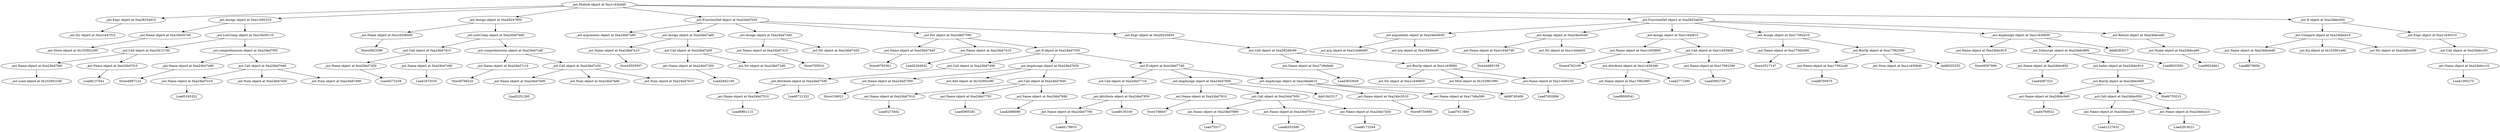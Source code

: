 strict digraph  {
<_ast.Str object at 0xa1c447f10>;
<_ast.Expr object at 0xa2825a910>;
<_ast.Store object at 0x10295c290>;
<_ast.Name object at 0xa16b567d0>;
<_ast.Load object at 0x10295c1d0>;
<_ast.Name object at 0xa24bd7fd0>;
<_ast.Name object at 0xa24bd7f10>;
Load8137041;
<_ast.Call object at 0xa1f4127d0>;
<_ast.Name object at 0xa24bd7e90>;
Store4997122;
<_ast.Name object at 0xa24bd7e10>;
Load5165352;
<_ast.Num object at 0xa24bd7e50>;
<_ast.Num object at 0xa24bd7d90>;
<_ast.Call object at 0xa24bd7ed0>;
<_ast.comprehension object at 0xa24bd7f50>;
<_ast.ListComp object at 0xa16b56110>;
<_ast.Assign object at 0xa1c582310>;
<_ast.Name object at 0xa1d3384d0>;
Store3923396;
<_ast.Name object at 0xa24bd7d50>;
Load4573258;
<_ast.Name object at 0xa24bd7c90>;
Load1873535;
<_ast.Call object at 0xa24bd7d10>;
<_ast.Name object at 0xa24bd7c10>;
Store9768232;
<_ast.Name object at 0xa24bd7b90>;
Load2251285;
<_ast.Num object at 0xa24bd7bd0>;
<_ast.Num object at 0xa24bd7b10>;
<_ast.Call object at 0xa24bd7c50>;
<_ast.comprehension object at 0xa24bd7cd0>;
<_ast.ListComp object at 0xa24bd7dd0>;
<_ast.Assign object at 0xa28247850>;
<_ast.arguments object at 0xa24bd7a90>;
<_ast.Name object at 0xa24bd7a10>;
Store5503937;
<_ast.Name object at 0xa24bd7350>;
Load2942156;
<_ast.Str object at 0xa24bd72d0>;
<_ast.Call object at 0xa24bd7a50>;
<_ast.Assign object at 0xa24bd7ad0>;
<_ast.Name object at 0xa24bd7310>;
Store705916;
<_ast.Str object at 0xa24bd7450>;
<_ast.Assign object at 0xa24bd73d0>;
<_ast.Name object at 0xa24bd74d0>;
Store9703361;
<_ast.Name object at 0xa24bd7410>;
Load2264932;
<_ast.Name object at 0xa24bd7510>;
Load6861115;
<_ast.Attribute object at 0xa24bd75d0>;
Load8721332;
<_ast.Call object at 0xa24bd7490>;
<_ast.Name object at 0xa24bd7590>;
Store156021;
<_ast.Add object at 0x10295cc90>;
<_ast.Name object at 0xa24bd7610>;
Load5273402;
<_ast.Name object at 0xa24bd7750>;
Load5905381;
<_ast.Name object at 0xa24bd7690>;
Load2688080;
<_ast.Call object at 0xa24bd76d0>;
<_ast.AugAssign object at 0xa24bd7650>;
<_ast.Name object at 0xa24bd7790>;
Load4179910;
<_ast.Attribute object at 0xa24bd7850>;
Load8130100;
<_ast.Call object at 0xa24bd7710>;
<_ast.Name object at 0xa24bd7810>;
Store746047;
<_ast.Name object at 0xa24bd7890>;
Load75517;
<_ast.Name object at 0xa24bd7910>;
Load8352590;
<_ast.Name object at 0xa24bb7450>;
Load8173244;
<_ast.Call object at 0xa24bd7950>;
<_ast.AugAssign object at 0xa24bd78d0>;
Add1843317;
<_ast.Name object at 0xa24bc3510>;
Store9734985;
<_ast.Name object at 0xa17d6a590>;
Load7011884;
<_ast.AugAssign object at 0xa24beeb10>;
Add9745409;
<_ast.If object at 0xa24bd77d0>;
<_ast.If object at 0xa24bd7550>;
<_ast.For object at 0xa24bd7390>;
<_ast.Name object at 0xa17d6dbd0>;
Load3833928;
<_ast.Str object at 0xa1c446850>;
<_ast.Mod object at 0x102961090>;
<_ast.Name object at 0xa1c446150>;
Load7002896;
<_ast.BinOp object at 0xa1c43f690>;
<_ast.Call object at 0xa28249c90>;
<_ast.Expr object at 0xa28245850>;
<_ast.FunctionDef object at 0xa24bd7b50>;
<_ast.arg object at 0xa1c446490>;
<_ast.arg object at 0xa188d0e90>;
<_ast.arguments object at 0xa24be0b50>;
<_ast.Name object at 0xa1c44d7d0>;
Store4480159;
<_ast.Str object at 0xa1c44de50>;
<_ast.Assign object at 0xa24bc0cd0>;
<_ast.Name object at 0xa1c455890>;
Store4762109;
<_ast.Name object at 0xa17062d90>;
Load8009541;
<_ast.Attribute object at 0xa1c4563d0>;
Load2771585;
<_ast.Name object at 0xa17062290>;
Load5962729;
<_ast.Call object at 0xa1c4558d0>;
<_ast.Assign object at 0xa1c44df10>;
<_ast.Name object at 0xa17062690>;
Store3517147;
<_ast.Name object at 0xa17062cd0>;
Load8795675;
<_ast.Num object at 0xa1c4306d0>;
<_ast.BinOp object at 0xa17062390>;
Add6035255;
<_ast.Assign object at 0xa17062b10>;
<_ast.Name object at 0xa24bbc810>;
Store9597906;
<_ast.Name object at 0xa24bbc850>;
Load4087322;
<_ast.Name object at 0xa24bbc9d0>;
Load4760022;
<_ast.Name object at 0xa24bbca50>;
Load1227632;
<_ast.Name object at 0xa24bbca10>;
Load2919221;
<_ast.Call object at 0xa24bbc950>;
<_ast.BinOp object at 0xa24bbc8d0>;
Mod6755015;
<_ast.Index object at 0xa24bbc910>;
<_ast.Subscript object at 0xa24bbc890>;
Load8033581;
<_ast.AugAssign object at 0xa1c430650>;
Add6283017;
<_ast.Name object at 0xa24bbca90>;
Load9024661;
<_ast.Return object at 0xa24bbcad0>;
<_ast.FunctionDef object at 0xa2825ab50>;
<_ast.Name object at 0xa24bbcbd0>;
Load8676856;
<_ast.Eq object at 0x102961a90>;
<_ast.Str object at 0xa24bbcb90>;
<_ast.Compare object at 0xa24bbcb10>;
<_ast.Name object at 0xa24bbcc10>;
Load1395275;
<_ast.Call object at 0xa24bbcc50>;
<_ast.Expr object at 0xa1c430310>;
<_ast.If object at 0xa24bbcb50>;
<_ast.Module object at 0xa1c42bdd0>;
<_ast.Expr object at 0xa2825a910> -> <_ast.Str object at 0xa1c447f10>;
<_ast.Name object at 0xa16b567d0> -> <_ast.Store object at 0x10295c290>;
<_ast.Name object at 0xa24bd7fd0> -> <_ast.Load object at 0x10295c1d0>;
<_ast.Name object at 0xa24bd7f10> -> Load8137041;
<_ast.Call object at 0xa1f4127d0> -> <_ast.Name object at 0xa24bd7fd0>;
<_ast.Call object at 0xa1f4127d0> -> <_ast.Name object at 0xa24bd7f10>;
<_ast.Name object at 0xa24bd7e90> -> Store4997122;
<_ast.Name object at 0xa24bd7e10> -> Load5165352;
<_ast.Call object at 0xa24bd7ed0> -> <_ast.Name object at 0xa24bd7e10>;
<_ast.Call object at 0xa24bd7ed0> -> <_ast.Num object at 0xa24bd7e50>;
<_ast.Call object at 0xa24bd7ed0> -> <_ast.Num object at 0xa24bd7d90>;
<_ast.comprehension object at 0xa24bd7f50> -> <_ast.Name object at 0xa24bd7e90>;
<_ast.comprehension object at 0xa24bd7f50> -> <_ast.Call object at 0xa24bd7ed0>;
<_ast.ListComp object at 0xa16b56110> -> <_ast.Call object at 0xa1f4127d0>;
<_ast.ListComp object at 0xa16b56110> -> <_ast.comprehension object at 0xa24bd7f50>;
<_ast.Assign object at 0xa1c582310> -> <_ast.Name object at 0xa16b567d0>;
<_ast.Assign object at 0xa1c582310> -> <_ast.ListComp object at 0xa16b56110>;
<_ast.Name object at 0xa1d3384d0> -> Store3923396;
<_ast.Name object at 0xa24bd7d50> -> Load4573258;
<_ast.Name object at 0xa24bd7c90> -> Load1873535;
<_ast.Call object at 0xa24bd7d10> -> <_ast.Name object at 0xa24bd7d50>;
<_ast.Call object at 0xa24bd7d10> -> <_ast.Name object at 0xa24bd7c90>;
<_ast.Name object at 0xa24bd7c10> -> Store9768232;
<_ast.Name object at 0xa24bd7b90> -> Load2251285;
<_ast.Call object at 0xa24bd7c50> -> <_ast.Name object at 0xa24bd7b90>;
<_ast.Call object at 0xa24bd7c50> -> <_ast.Num object at 0xa24bd7bd0>;
<_ast.Call object at 0xa24bd7c50> -> <_ast.Num object at 0xa24bd7b10>;
<_ast.comprehension object at 0xa24bd7cd0> -> <_ast.Name object at 0xa24bd7c10>;
<_ast.comprehension object at 0xa24bd7cd0> -> <_ast.Call object at 0xa24bd7c50>;
<_ast.ListComp object at 0xa24bd7dd0> -> <_ast.Call object at 0xa24bd7d10>;
<_ast.ListComp object at 0xa24bd7dd0> -> <_ast.comprehension object at 0xa24bd7cd0>;
<_ast.Assign object at 0xa28247850> -> <_ast.Name object at 0xa1d3384d0>;
<_ast.Assign object at 0xa28247850> -> <_ast.ListComp object at 0xa24bd7dd0>;
<_ast.Name object at 0xa24bd7a10> -> Store5503937;
<_ast.Name object at 0xa24bd7350> -> Load2942156;
<_ast.Call object at 0xa24bd7a50> -> <_ast.Name object at 0xa24bd7350>;
<_ast.Call object at 0xa24bd7a50> -> <_ast.Str object at 0xa24bd72d0>;
<_ast.Assign object at 0xa24bd7ad0> -> <_ast.Name object at 0xa24bd7a10>;
<_ast.Assign object at 0xa24bd7ad0> -> <_ast.Call object at 0xa24bd7a50>;
<_ast.Name object at 0xa24bd7310> -> Store705916;
<_ast.Assign object at 0xa24bd73d0> -> <_ast.Name object at 0xa24bd7310>;
<_ast.Assign object at 0xa24bd73d0> -> <_ast.Str object at 0xa24bd7450>;
<_ast.Name object at 0xa24bd74d0> -> Store9703361;
<_ast.Name object at 0xa24bd7410> -> Load2264932;
<_ast.Name object at 0xa24bd7510> -> Load6861115;
<_ast.Attribute object at 0xa24bd75d0> -> <_ast.Name object at 0xa24bd7510>;
<_ast.Attribute object at 0xa24bd75d0> -> Load8721332;
<_ast.Call object at 0xa24bd7490> -> <_ast.Attribute object at 0xa24bd75d0>;
<_ast.Name object at 0xa24bd7590> -> Store156021;
<_ast.Name object at 0xa24bd7610> -> Load5273402;
<_ast.Name object at 0xa24bd7750> -> Load5905381;
<_ast.Name object at 0xa24bd7690> -> Load2688080;
<_ast.Call object at 0xa24bd76d0> -> <_ast.Name object at 0xa24bd7610>;
<_ast.Call object at 0xa24bd76d0> -> <_ast.Name object at 0xa24bd7750>;
<_ast.Call object at 0xa24bd76d0> -> <_ast.Name object at 0xa24bd7690>;
<_ast.AugAssign object at 0xa24bd7650> -> <_ast.Name object at 0xa24bd7590>;
<_ast.AugAssign object at 0xa24bd7650> -> <_ast.Add object at 0x10295cc90>;
<_ast.AugAssign object at 0xa24bd7650> -> <_ast.Call object at 0xa24bd76d0>;
<_ast.Name object at 0xa24bd7790> -> Load4179910;
<_ast.Attribute object at 0xa24bd7850> -> <_ast.Name object at 0xa24bd7790>;
<_ast.Attribute object at 0xa24bd7850> -> Load8130100;
<_ast.Call object at 0xa24bd7710> -> <_ast.Attribute object at 0xa24bd7850>;
<_ast.Name object at 0xa24bd7810> -> Store746047;
<_ast.Name object at 0xa24bd7890> -> Load75517;
<_ast.Name object at 0xa24bd7910> -> Load8352590;
<_ast.Name object at 0xa24bb7450> -> Load8173244;
<_ast.Call object at 0xa24bd7950> -> <_ast.Name object at 0xa24bd7890>;
<_ast.Call object at 0xa24bd7950> -> <_ast.Name object at 0xa24bd7910>;
<_ast.Call object at 0xa24bd7950> -> <_ast.Name object at 0xa24bb7450>;
<_ast.AugAssign object at 0xa24bd78d0> -> <_ast.Name object at 0xa24bd7810>;
<_ast.AugAssign object at 0xa24bd78d0> -> Add1843317;
<_ast.AugAssign object at 0xa24bd78d0> -> <_ast.Call object at 0xa24bd7950>;
<_ast.Name object at 0xa24bc3510> -> Store9734985;
<_ast.Name object at 0xa17d6a590> -> Load7011884;
<_ast.AugAssign object at 0xa24beeb10> -> <_ast.Name object at 0xa24bc3510>;
<_ast.AugAssign object at 0xa24beeb10> -> Add9745409;
<_ast.AugAssign object at 0xa24beeb10> -> <_ast.Name object at 0xa17d6a590>;
<_ast.If object at 0xa24bd77d0> -> <_ast.Call object at 0xa24bd7710>;
<_ast.If object at 0xa24bd77d0> -> <_ast.AugAssign object at 0xa24bd78d0>;
<_ast.If object at 0xa24bd77d0> -> <_ast.AugAssign object at 0xa24beeb10>;
<_ast.If object at 0xa24bd7550> -> <_ast.Call object at 0xa24bd7490>;
<_ast.If object at 0xa24bd7550> -> <_ast.AugAssign object at 0xa24bd7650>;
<_ast.If object at 0xa24bd7550> -> <_ast.If object at 0xa24bd77d0>;
<_ast.For object at 0xa24bd7390> -> <_ast.Name object at 0xa24bd74d0>;
<_ast.For object at 0xa24bd7390> -> <_ast.Name object at 0xa24bd7410>;
<_ast.For object at 0xa24bd7390> -> <_ast.If object at 0xa24bd7550>;
<_ast.Name object at 0xa17d6dbd0> -> Load3833928;
<_ast.Name object at 0xa1c446150> -> Load7002896;
<_ast.BinOp object at 0xa1c43f690> -> <_ast.Str object at 0xa1c446850>;
<_ast.BinOp object at 0xa1c43f690> -> <_ast.Mod object at 0x102961090>;
<_ast.BinOp object at 0xa1c43f690> -> <_ast.Name object at 0xa1c446150>;
<_ast.Call object at 0xa28249c90> -> <_ast.Name object at 0xa17d6dbd0>;
<_ast.Call object at 0xa28249c90> -> <_ast.BinOp object at 0xa1c43f690>;
<_ast.Expr object at 0xa28245850> -> <_ast.Call object at 0xa28249c90>;
<_ast.FunctionDef object at 0xa24bd7b50> -> <_ast.arguments object at 0xa24bd7a90>;
<_ast.FunctionDef object at 0xa24bd7b50> -> <_ast.Assign object at 0xa24bd7ad0>;
<_ast.FunctionDef object at 0xa24bd7b50> -> <_ast.Assign object at 0xa24bd73d0>;
<_ast.FunctionDef object at 0xa24bd7b50> -> <_ast.For object at 0xa24bd7390>;
<_ast.FunctionDef object at 0xa24bd7b50> -> <_ast.Expr object at 0xa28245850>;
<_ast.arguments object at 0xa24be0b50> -> <_ast.arg object at 0xa1c446490>;
<_ast.arguments object at 0xa24be0b50> -> <_ast.arg object at 0xa188d0e90>;
<_ast.Name object at 0xa1c44d7d0> -> Store4480159;
<_ast.Assign object at 0xa24bc0cd0> -> <_ast.Name object at 0xa1c44d7d0>;
<_ast.Assign object at 0xa24bc0cd0> -> <_ast.Str object at 0xa1c44de50>;
<_ast.Name object at 0xa1c455890> -> Store4762109;
<_ast.Name object at 0xa17062d90> -> Load8009541;
<_ast.Attribute object at 0xa1c4563d0> -> <_ast.Name object at 0xa17062d90>;
<_ast.Attribute object at 0xa1c4563d0> -> Load2771585;
<_ast.Name object at 0xa17062290> -> Load5962729;
<_ast.Call object at 0xa1c4558d0> -> <_ast.Attribute object at 0xa1c4563d0>;
<_ast.Call object at 0xa1c4558d0> -> <_ast.Name object at 0xa17062290>;
<_ast.Assign object at 0xa1c44df10> -> <_ast.Name object at 0xa1c455890>;
<_ast.Assign object at 0xa1c44df10> -> <_ast.Call object at 0xa1c4558d0>;
<_ast.Name object at 0xa17062690> -> Store3517147;
<_ast.Name object at 0xa17062cd0> -> Load8795675;
<_ast.BinOp object at 0xa17062390> -> <_ast.Name object at 0xa17062cd0>;
<_ast.BinOp object at 0xa17062390> -> Add6035255;
<_ast.BinOp object at 0xa17062390> -> <_ast.Num object at 0xa1c4306d0>;
<_ast.Assign object at 0xa17062b10> -> <_ast.Name object at 0xa17062690>;
<_ast.Assign object at 0xa17062b10> -> <_ast.BinOp object at 0xa17062390>;
<_ast.Name object at 0xa24bbc810> -> Store9597906;
<_ast.Name object at 0xa24bbc850> -> Load4087322;
<_ast.Name object at 0xa24bbc9d0> -> Load4760022;
<_ast.Name object at 0xa24bbca50> -> Load1227632;
<_ast.Name object at 0xa24bbca10> -> Load2919221;
<_ast.Call object at 0xa24bbc950> -> <_ast.Name object at 0xa24bbca50>;
<_ast.Call object at 0xa24bbc950> -> <_ast.Name object at 0xa24bbca10>;
<_ast.BinOp object at 0xa24bbc8d0> -> <_ast.Name object at 0xa24bbc9d0>;
<_ast.BinOp object at 0xa24bbc8d0> -> Mod6755015;
<_ast.BinOp object at 0xa24bbc8d0> -> <_ast.Call object at 0xa24bbc950>;
<_ast.Index object at 0xa24bbc910> -> <_ast.BinOp object at 0xa24bbc8d0>;
<_ast.Subscript object at 0xa24bbc890> -> <_ast.Name object at 0xa24bbc850>;
<_ast.Subscript object at 0xa24bbc890> -> <_ast.Index object at 0xa24bbc910>;
<_ast.Subscript object at 0xa24bbc890> -> Load8033581;
<_ast.AugAssign object at 0xa1c430650> -> <_ast.Name object at 0xa24bbc810>;
<_ast.AugAssign object at 0xa1c430650> -> Add6283017;
<_ast.AugAssign object at 0xa1c430650> -> <_ast.Subscript object at 0xa24bbc890>;
<_ast.Name object at 0xa24bbca90> -> Load9024661;
<_ast.Return object at 0xa24bbcad0> -> <_ast.Name object at 0xa24bbca90>;
<_ast.FunctionDef object at 0xa2825ab50> -> <_ast.arguments object at 0xa24be0b50>;
<_ast.FunctionDef object at 0xa2825ab50> -> <_ast.Assign object at 0xa24bc0cd0>;
<_ast.FunctionDef object at 0xa2825ab50> -> <_ast.Assign object at 0xa1c44df10>;
<_ast.FunctionDef object at 0xa2825ab50> -> <_ast.Assign object at 0xa17062b10>;
<_ast.FunctionDef object at 0xa2825ab50> -> <_ast.AugAssign object at 0xa1c430650>;
<_ast.FunctionDef object at 0xa2825ab50> -> <_ast.Return object at 0xa24bbcad0>;
<_ast.Name object at 0xa24bbcbd0> -> Load8676856;
<_ast.Compare object at 0xa24bbcb10> -> <_ast.Name object at 0xa24bbcbd0>;
<_ast.Compare object at 0xa24bbcb10> -> <_ast.Eq object at 0x102961a90>;
<_ast.Compare object at 0xa24bbcb10> -> <_ast.Str object at 0xa24bbcb90>;
<_ast.Name object at 0xa24bbcc10> -> Load1395275;
<_ast.Call object at 0xa24bbcc50> -> <_ast.Name object at 0xa24bbcc10>;
<_ast.Expr object at 0xa1c430310> -> <_ast.Call object at 0xa24bbcc50>;
<_ast.If object at 0xa24bbcb50> -> <_ast.Compare object at 0xa24bbcb10>;
<_ast.If object at 0xa24bbcb50> -> <_ast.Expr object at 0xa1c430310>;
<_ast.Module object at 0xa1c42bdd0> -> <_ast.Expr object at 0xa2825a910>;
<_ast.Module object at 0xa1c42bdd0> -> <_ast.Assign object at 0xa1c582310>;
<_ast.Module object at 0xa1c42bdd0> -> <_ast.Assign object at 0xa28247850>;
<_ast.Module object at 0xa1c42bdd0> -> <_ast.FunctionDef object at 0xa24bd7b50>;
<_ast.Module object at 0xa1c42bdd0> -> <_ast.FunctionDef object at 0xa2825ab50>;
<_ast.Module object at 0xa1c42bdd0> -> <_ast.If object at 0xa24bbcb50>;
}
